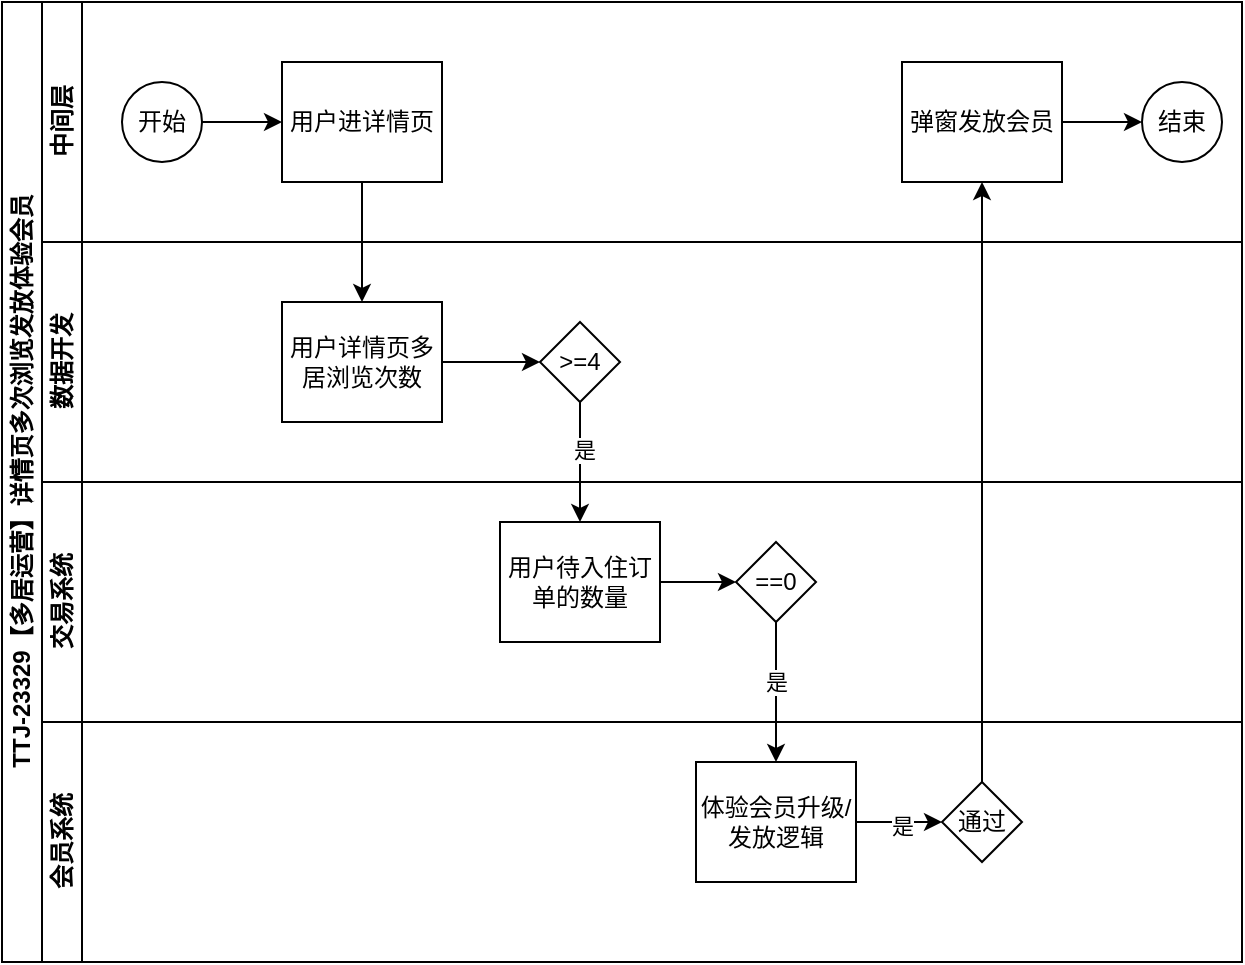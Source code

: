 <mxfile version="21.6.1" type="github">
  <diagram id="prtHgNgQTEPvFCAcTncT" name="Page-1">
    <mxGraphModel dx="1038" dy="672" grid="1" gridSize="10" guides="1" tooltips="1" connect="1" arrows="1" fold="1" page="1" pageScale="1" pageWidth="827" pageHeight="1169" math="0" shadow="0">
      <root>
        <mxCell id="0" />
        <mxCell id="1" parent="0" />
        <mxCell id="dNxyNK7c78bLwvsdeMH5-19" value="TTJ-23329【多居运营】详情页多次浏览发放体验会员" style="swimlane;html=1;childLayout=stackLayout;resizeParent=1;resizeParentMax=0;horizontal=0;startSize=20;horizontalStack=0;" parent="1" vertex="1">
          <mxGeometry x="120" y="120" width="620" height="480" as="geometry" />
        </mxCell>
        <mxCell id="dNxyNK7c78bLwvsdeMH5-20" value="中间层" style="swimlane;html=1;startSize=20;horizontal=0;" parent="dNxyNK7c78bLwvsdeMH5-19" vertex="1">
          <mxGeometry x="20" width="600" height="120" as="geometry" />
        </mxCell>
        <mxCell id="dNxyNK7c78bLwvsdeMH5-25" value="" style="edgeStyle=orthogonalEdgeStyle;rounded=0;orthogonalLoop=1;jettySize=auto;html=1;" parent="dNxyNK7c78bLwvsdeMH5-20" source="dNxyNK7c78bLwvsdeMH5-23" target="dNxyNK7c78bLwvsdeMH5-24" edge="1">
          <mxGeometry relative="1" as="geometry" />
        </mxCell>
        <mxCell id="dNxyNK7c78bLwvsdeMH5-23" value="开始" style="ellipse;whiteSpace=wrap;html=1;" parent="dNxyNK7c78bLwvsdeMH5-20" vertex="1">
          <mxGeometry x="40" y="40" width="40" height="40" as="geometry" />
        </mxCell>
        <mxCell id="dNxyNK7c78bLwvsdeMH5-24" value="用户进详情页" style="rounded=0;whiteSpace=wrap;html=1;fontFamily=Helvetica;fontSize=12;fontColor=#000000;align=center;" parent="dNxyNK7c78bLwvsdeMH5-20" vertex="1">
          <mxGeometry x="120" y="30" width="80" height="60" as="geometry" />
        </mxCell>
        <mxCell id="dNxyNK7c78bLwvsdeMH5-30" value="弹窗发放会员" style="rounded=0;whiteSpace=wrap;html=1;fontFamily=Helvetica;fontSize=12;fontColor=#000000;align=center;" parent="dNxyNK7c78bLwvsdeMH5-20" vertex="1">
          <mxGeometry x="430" y="30" width="80" height="60" as="geometry" />
        </mxCell>
        <mxCell id="dNxyNK7c78bLwvsdeMH5-32" value="结束" style="ellipse;whiteSpace=wrap;html=1;" parent="dNxyNK7c78bLwvsdeMH5-20" vertex="1">
          <mxGeometry x="550" y="40" width="40" height="40" as="geometry" />
        </mxCell>
        <mxCell id="dNxyNK7c78bLwvsdeMH5-33" value="" style="edgeStyle=orthogonalEdgeStyle;rounded=0;orthogonalLoop=1;jettySize=auto;html=1;endArrow=classic;endFill=1;" parent="dNxyNK7c78bLwvsdeMH5-20" source="dNxyNK7c78bLwvsdeMH5-30" target="dNxyNK7c78bLwvsdeMH5-32" edge="1">
          <mxGeometry relative="1" as="geometry" />
        </mxCell>
        <mxCell id="dNxyNK7c78bLwvsdeMH5-21" value="数据开发" style="swimlane;html=1;startSize=20;horizontal=0;" parent="dNxyNK7c78bLwvsdeMH5-19" vertex="1">
          <mxGeometry x="20" y="120" width="600" height="120" as="geometry" />
        </mxCell>
        <mxCell id="dNxyNK7c78bLwvsdeMH5-29" value="" style="edgeStyle=orthogonalEdgeStyle;rounded=0;orthogonalLoop=1;jettySize=auto;html=1;endArrow=classic;endFill=1;" parent="dNxyNK7c78bLwvsdeMH5-21" source="dNxyNK7c78bLwvsdeMH5-26" target="dNxyNK7c78bLwvsdeMH5-28" edge="1">
          <mxGeometry relative="1" as="geometry" />
        </mxCell>
        <mxCell id="dNxyNK7c78bLwvsdeMH5-26" value="用户详情页多居浏览次数" style="rounded=0;whiteSpace=wrap;html=1;fontFamily=Helvetica;fontSize=12;fontColor=#000000;align=center;" parent="dNxyNK7c78bLwvsdeMH5-21" vertex="1">
          <mxGeometry x="120" y="30" width="80" height="60" as="geometry" />
        </mxCell>
        <mxCell id="dNxyNK7c78bLwvsdeMH5-28" value="&amp;gt;=4" style="rhombus;whiteSpace=wrap;html=1;fontFamily=Helvetica;fontSize=12;fontColor=#000000;align=center;" parent="dNxyNK7c78bLwvsdeMH5-21" vertex="1">
          <mxGeometry x="249" y="40" width="40" height="40" as="geometry" />
        </mxCell>
        <mxCell id="kH6p6_VHrQK2gWuUlMil-5" value="交易系统" style="swimlane;html=1;startSize=20;horizontal=0;points=[[0,0,0,0,0],[0,0.25,0,0,0],[0,0.5,0,0,0],[0,0.75,0,0,0],[0,1,0,0,0],[0.25,0,0,0,0],[0.25,1,0,0,0],[0.5,0,0,0,0],[0.5,1,0,0,0],[0.75,0,0,0,0],[0.75,1,0,0,0],[1,0,0,0,0],[1,0.25,0,0,0],[1,0.5,0,0,0],[1,0.75,0,0,0],[1,1,0,0,0]];" vertex="1" parent="dNxyNK7c78bLwvsdeMH5-19">
          <mxGeometry x="20" y="240" width="600" height="120" as="geometry" />
        </mxCell>
        <mxCell id="kH6p6_VHrQK2gWuUlMil-6" value="" style="edgeStyle=orthogonalEdgeStyle;rounded=0;orthogonalLoop=1;jettySize=auto;html=1;endArrow=classic;endFill=1;" edge="1" parent="kH6p6_VHrQK2gWuUlMil-5" source="kH6p6_VHrQK2gWuUlMil-7" target="kH6p6_VHrQK2gWuUlMil-8">
          <mxGeometry relative="1" as="geometry" />
        </mxCell>
        <mxCell id="kH6p6_VHrQK2gWuUlMil-7" value="用户待入住订单的数量" style="rounded=0;whiteSpace=wrap;html=1;fontFamily=Helvetica;fontSize=12;fontColor=#000000;align=center;" vertex="1" parent="kH6p6_VHrQK2gWuUlMil-5">
          <mxGeometry x="229" y="20" width="80" height="60" as="geometry" />
        </mxCell>
        <mxCell id="kH6p6_VHrQK2gWuUlMil-8" value="==0" style="rhombus;whiteSpace=wrap;html=1;fontFamily=Helvetica;fontSize=12;fontColor=#000000;align=center;" vertex="1" parent="kH6p6_VHrQK2gWuUlMil-5">
          <mxGeometry x="347" y="30" width="40" height="40" as="geometry" />
        </mxCell>
        <mxCell id="dNxyNK7c78bLwvsdeMH5-22" value="会员系统" style="swimlane;html=1;startSize=20;horizontal=0;points=[[0,0,0,0,0],[0,0.25,0,0,0],[0,0.5,0,0,0],[0,0.75,0,0,0],[0,1,0,0,0],[0.25,0,0,0,0],[0.25,1,0,0,0],[0.5,0,0,0,0],[0.5,1,0,0,0],[0.75,0,0,0,0],[0.75,1,0,0,0],[1,0,0,0,0],[1,0.25,0,0,0],[1,0.5,0,0,0],[1,0.75,0,0,0],[1,1,0,0,0]];" parent="dNxyNK7c78bLwvsdeMH5-19" vertex="1">
          <mxGeometry x="20" y="360" width="600" height="120" as="geometry">
            <mxRectangle x="20" y="360" width="430" height="30" as="alternateBounds" />
          </mxGeometry>
        </mxCell>
        <mxCell id="kH6p6_VHrQK2gWuUlMil-13" value="" style="edgeStyle=orthogonalEdgeStyle;rounded=0;orthogonalLoop=1;jettySize=auto;html=1;" edge="1" parent="dNxyNK7c78bLwvsdeMH5-22" source="dNxyNK7c78bLwvsdeMH5-34" target="kH6p6_VHrQK2gWuUlMil-12">
          <mxGeometry relative="1" as="geometry" />
        </mxCell>
        <mxCell id="kH6p6_VHrQK2gWuUlMil-17" value="是" style="edgeLabel;html=1;align=center;verticalAlign=middle;resizable=0;points=[];" vertex="1" connectable="0" parent="kH6p6_VHrQK2gWuUlMil-13">
          <mxGeometry x="0.068" y="-2" relative="1" as="geometry">
            <mxPoint as="offset" />
          </mxGeometry>
        </mxCell>
        <mxCell id="dNxyNK7c78bLwvsdeMH5-34" value="体验会员升级/发放逻辑" style="rounded=0;whiteSpace=wrap;html=1;fontFamily=Helvetica;fontSize=12;fontColor=#000000;align=center;" parent="dNxyNK7c78bLwvsdeMH5-22" vertex="1">
          <mxGeometry x="327" y="20" width="80" height="60" as="geometry" />
        </mxCell>
        <mxCell id="kH6p6_VHrQK2gWuUlMil-12" value="通过" style="rhombus;whiteSpace=wrap;html=1;fontFamily=Helvetica;fontSize=12;fontColor=#000000;align=center;" vertex="1" parent="dNxyNK7c78bLwvsdeMH5-22">
          <mxGeometry x="450" y="30" width="40" height="40" as="geometry" />
        </mxCell>
        <mxCell id="kH6p6_VHrQK2gWuUlMil-9" value="" style="edgeStyle=orthogonalEdgeStyle;rounded=0;orthogonalLoop=1;jettySize=auto;html=1;" edge="1" parent="dNxyNK7c78bLwvsdeMH5-19" source="dNxyNK7c78bLwvsdeMH5-24" target="dNxyNK7c78bLwvsdeMH5-26">
          <mxGeometry relative="1" as="geometry" />
        </mxCell>
        <mxCell id="kH6p6_VHrQK2gWuUlMil-10" value="" style="edgeStyle=orthogonalEdgeStyle;rounded=0;orthogonalLoop=1;jettySize=auto;html=1;" edge="1" parent="dNxyNK7c78bLwvsdeMH5-19" source="dNxyNK7c78bLwvsdeMH5-28" target="kH6p6_VHrQK2gWuUlMil-7">
          <mxGeometry relative="1" as="geometry" />
        </mxCell>
        <mxCell id="kH6p6_VHrQK2gWuUlMil-15" value="是" style="edgeLabel;html=1;align=center;verticalAlign=middle;resizable=0;points=[];" vertex="1" connectable="0" parent="kH6p6_VHrQK2gWuUlMil-10">
          <mxGeometry x="-0.212" y="2" relative="1" as="geometry">
            <mxPoint as="offset" />
          </mxGeometry>
        </mxCell>
        <mxCell id="kH6p6_VHrQK2gWuUlMil-11" value="" style="edgeStyle=orthogonalEdgeStyle;rounded=0;orthogonalLoop=1;jettySize=auto;html=1;" edge="1" parent="dNxyNK7c78bLwvsdeMH5-19" source="kH6p6_VHrQK2gWuUlMil-8" target="dNxyNK7c78bLwvsdeMH5-34">
          <mxGeometry relative="1" as="geometry" />
        </mxCell>
        <mxCell id="kH6p6_VHrQK2gWuUlMil-16" value="是" style="edgeLabel;html=1;align=center;verticalAlign=middle;resizable=0;points=[];" vertex="1" connectable="0" parent="kH6p6_VHrQK2gWuUlMil-11">
          <mxGeometry x="-0.163" relative="1" as="geometry">
            <mxPoint as="offset" />
          </mxGeometry>
        </mxCell>
        <mxCell id="kH6p6_VHrQK2gWuUlMil-14" style="edgeStyle=orthogonalEdgeStyle;rounded=0;orthogonalLoop=1;jettySize=auto;html=1;" edge="1" parent="dNxyNK7c78bLwvsdeMH5-19" source="kH6p6_VHrQK2gWuUlMil-12" target="dNxyNK7c78bLwvsdeMH5-30">
          <mxGeometry relative="1" as="geometry" />
        </mxCell>
      </root>
    </mxGraphModel>
  </diagram>
</mxfile>
